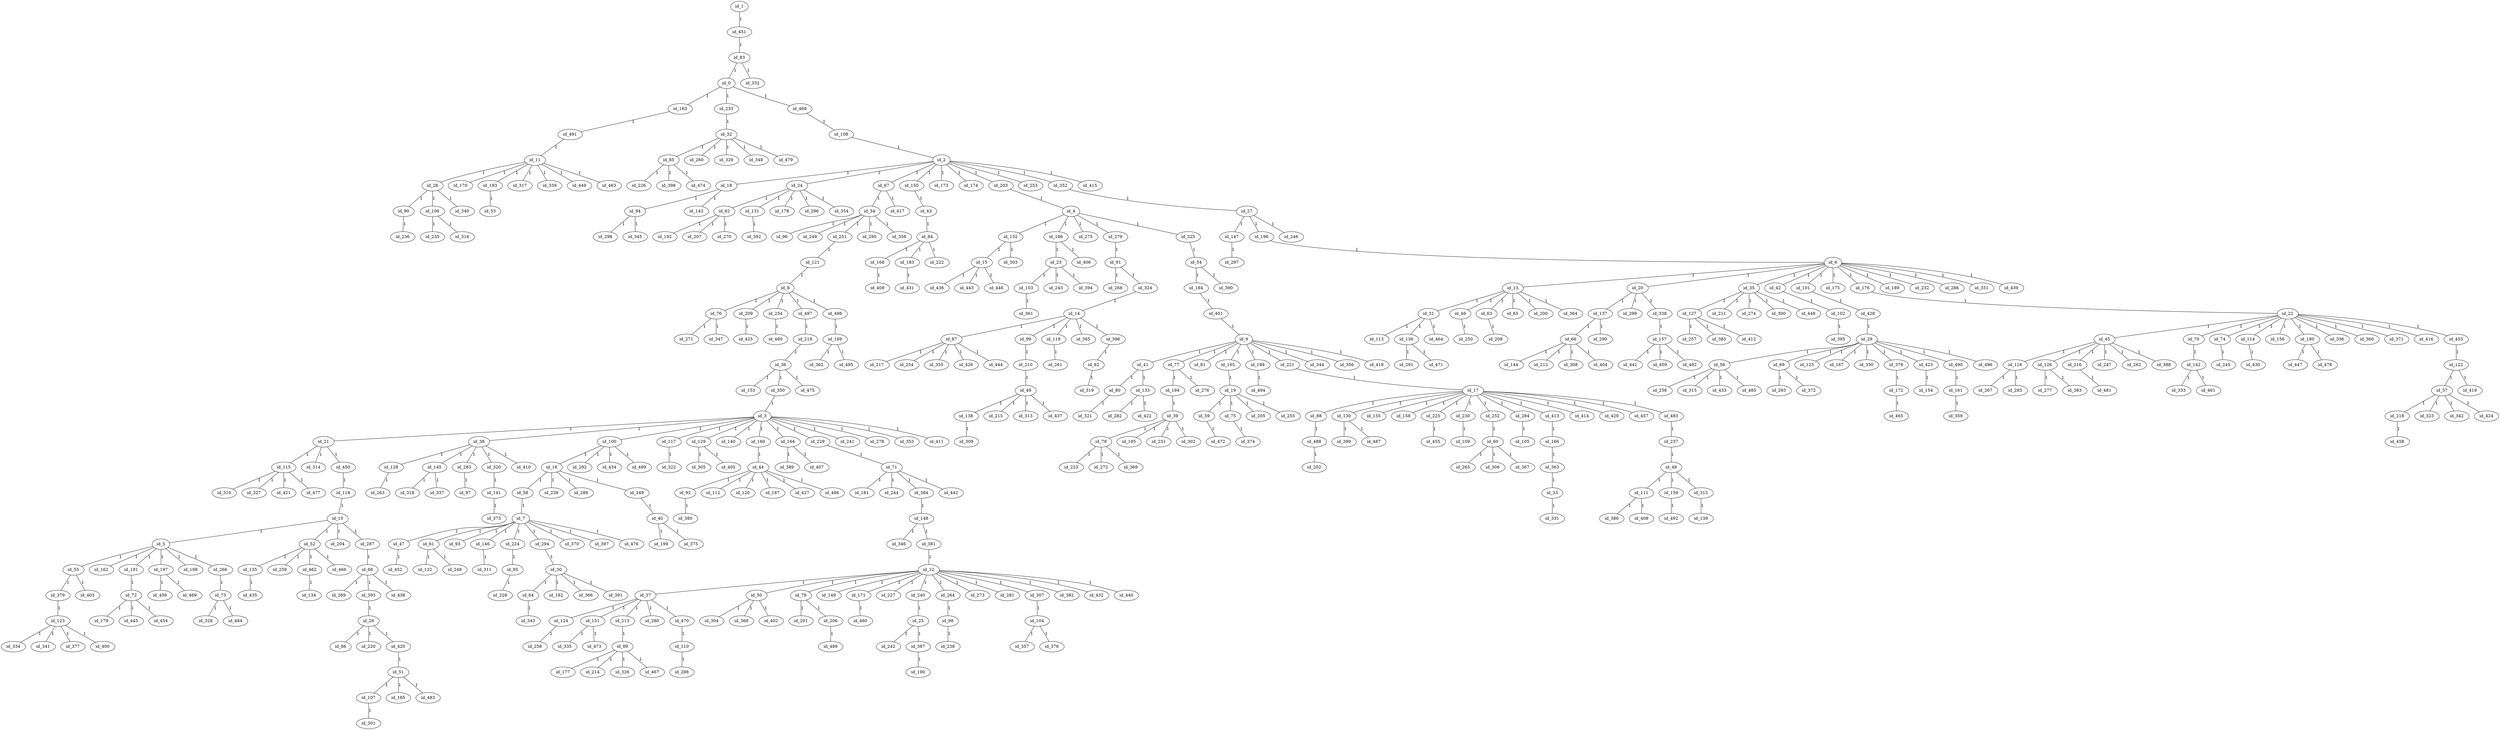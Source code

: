 graph GR{
id_0;
id_1;
id_2;
id_3;
id_4;
id_5;
id_6;
id_7;
id_8;
id_9;
id_10;
id_11;
id_12;
id_13;
id_14;
id_15;
id_16;
id_17;
id_18;
id_19;
id_20;
id_21;
id_22;
id_23;
id_24;
id_25;
id_26;
id_27;
id_28;
id_29;
id_30;
id_31;
id_32;
id_33;
id_34;
id_35;
id_36;
id_37;
id_38;
id_39;
id_40;
id_41;
id_42;
id_43;
id_44;
id_45;
id_46;
id_47;
id_48;
id_49;
id_50;
id_51;
id_52;
id_53;
id_54;
id_55;
id_56;
id_57;
id_58;
id_59;
id_60;
id_61;
id_62;
id_63;
id_64;
id_65;
id_66;
id_67;
id_68;
id_69;
id_70;
id_71;
id_72;
id_73;
id_74;
id_75;
id_76;
id_77;
id_78;
id_79;
id_80;
id_81;
id_82;
id_83;
id_84;
id_85;
id_86;
id_87;
id_88;
id_89;
id_90;
id_91;
id_92;
id_93;
id_94;
id_95;
id_96;
id_97;
id_98;
id_99;
id_100;
id_101;
id_102;
id_103;
id_104;
id_105;
id_106;
id_107;
id_108;
id_109;
id_110;
id_111;
id_112;
id_113;
id_114;
id_115;
id_116;
id_117;
id_118;
id_119;
id_120;
id_121;
id_122;
id_123;
id_124;
id_125;
id_126;
id_127;
id_128;
id_129;
id_130;
id_131;
id_132;
id_133;
id_134;
id_135;
id_136;
id_137;
id_138;
id_139;
id_140;
id_141;
id_142;
id_143;
id_144;
id_145;
id_146;
id_147;
id_148;
id_149;
id_150;
id_151;
id_152;
id_153;
id_154;
id_155;
id_156;
id_157;
id_158;
id_159;
id_160;
id_161;
id_162;
id_163;
id_164;
id_165;
id_166;
id_167;
id_168;
id_169;
id_170;
id_171;
id_172;
id_173;
id_174;
id_175;
id_176;
id_177;
id_178;
id_179;
id_180;
id_181;
id_182;
id_183;
id_184;
id_185;
id_186;
id_187;
id_188;
id_189;
id_190;
id_191;
id_192;
id_193;
id_194;
id_195;
id_196;
id_197;
id_198;
id_199;
id_200;
id_201;
id_202;
id_203;
id_204;
id_205;
id_206;
id_207;
id_208;
id_209;
id_210;
id_211;
id_212;
id_213;
id_214;
id_215;
id_216;
id_217;
id_218;
id_219;
id_220;
id_221;
id_222;
id_223;
id_224;
id_225;
id_226;
id_227;
id_228;
id_229;
id_230;
id_231;
id_232;
id_233;
id_234;
id_235;
id_236;
id_237;
id_238;
id_239;
id_240;
id_241;
id_242;
id_243;
id_244;
id_245;
id_246;
id_247;
id_248;
id_249;
id_250;
id_251;
id_252;
id_253;
id_254;
id_255;
id_256;
id_257;
id_258;
id_259;
id_260;
id_261;
id_262;
id_263;
id_264;
id_265;
id_266;
id_267;
id_268;
id_269;
id_270;
id_271;
id_272;
id_273;
id_274;
id_275;
id_276;
id_277;
id_278;
id_279;
id_280;
id_281;
id_282;
id_283;
id_284;
id_285;
id_286;
id_287;
id_288;
id_289;
id_290;
id_291;
id_292;
id_293;
id_294;
id_295;
id_296;
id_297;
id_298;
id_299;
id_300;
id_301;
id_302;
id_303;
id_304;
id_305;
id_306;
id_307;
id_308;
id_309;
id_310;
id_311;
id_312;
id_313;
id_314;
id_315;
id_316;
id_317;
id_318;
id_319;
id_320;
id_321;
id_322;
id_323;
id_324;
id_325;
id_326;
id_327;
id_328;
id_329;
id_330;
id_331;
id_332;
id_333;
id_334;
id_335;
id_336;
id_337;
id_338;
id_339;
id_340;
id_341;
id_342;
id_343;
id_344;
id_345;
id_346;
id_347;
id_348;
id_349;
id_350;
id_351;
id_352;
id_353;
id_354;
id_355;
id_356;
id_357;
id_358;
id_359;
id_360;
id_361;
id_362;
id_363;
id_364;
id_365;
id_366;
id_367;
id_368;
id_369;
id_370;
id_371;
id_372;
id_373;
id_374;
id_375;
id_376;
id_377;
id_378;
id_379;
id_380;
id_381;
id_382;
id_383;
id_384;
id_385;
id_386;
id_387;
id_388;
id_389;
id_390;
id_391;
id_392;
id_393;
id_394;
id_395;
id_396;
id_397;
id_398;
id_399;
id_400;
id_401;
id_402;
id_403;
id_404;
id_405;
id_406;
id_407;
id_408;
id_409;
id_410;
id_411;
id_412;
id_413;
id_414;
id_415;
id_416;
id_417;
id_418;
id_419;
id_420;
id_421;
id_422;
id_423;
id_424;
id_425;
id_426;
id_427;
id_428;
id_429;
id_430;
id_431;
id_432;
id_433;
id_434;
id_435;
id_436;
id_437;
id_438;
id_439;
id_440;
id_441;
id_442;
id_443;
id_444;
id_445;
id_446;
id_447;
id_448;
id_449;
id_450;
id_451;
id_452;
id_453;
id_454;
id_455;
id_456;
id_457;
id_458;
id_459;
id_460;
id_461;
id_462;
id_463;
id_464;
id_465;
id_466;
id_467;
id_468;
id_469;
id_470;
id_471;
id_472;
id_473;
id_474;
id_475;
id_476;
id_477;
id_478;
id_479;
id_480;
id_481;
id_482;
id_483;
id_484;
id_485;
id_486;
id_487;
id_488;
id_489;
id_490;
id_491;
id_492;
id_493;
id_494;
id_495;
id_496;
id_497;
id_498;
id_499;
id_1--id_451[label=1];
id_451--id_83[label=1];
id_83--id_332[label=1];
id_83--id_0[label=1];
id_0--id_468[label=1];
id_468--id_108[label=1];
id_108--id_2[label=1];
id_2--id_352[label=1];
id_352--id_27[label=1];
id_27--id_196[label=1];
id_196--id_6[label=1];
id_6--id_176[label=1];
id_176--id_22[label=1];
id_22--id_336[label=1];
id_22--id_45[label=1];
id_45--id_262[label=1];
id_45--id_216[label=1];
id_216--id_481[label=1];
id_45--id_126[label=1];
id_126--id_277[label=1];
id_126--id_383[label=1];
id_45--id_247[label=1];
id_45--id_116[label=1];
id_116--id_285[label=1];
id_116--id_267[label=1];
id_45--id_388[label=1];
id_22--id_70[label=1];
id_70--id_142[label=1];
id_142--id_461[label=1];
id_142--id_333[label=1];
id_22--id_453[label=1];
id_453--id_122[label=1];
id_122--id_57[label=1];
id_57--id_424[label=1];
id_57--id_323[label=1];
id_57--id_342[label=1];
id_57--id_218[label=1];
id_218--id_458[label=1];
id_122--id_419[label=1];
id_22--id_180[label=1];
id_180--id_447[label=1];
id_180--id_478[label=1];
id_22--id_360[label=1];
id_22--id_74[label=1];
id_74--id_245[label=1];
id_22--id_156[label=1];
id_22--id_371[label=1];
id_22--id_114[label=1];
id_114--id_430[label=1];
id_22--id_416[label=1];
id_6--id_20[label=1];
id_20--id_338[label=1];
id_338--id_157[label=1];
id_157--id_441[label=1];
id_157--id_482[label=1];
id_157--id_459[label=1];
id_20--id_137[label=1];
id_137--id_66[label=1];
id_66--id_212[label=1];
id_66--id_404[label=1];
id_66--id_144[label=1];
id_66--id_308[label=1];
id_137--id_290[label=1];
id_20--id_299[label=1];
id_6--id_439[label=1];
id_6--id_13[label=1];
id_13--id_31[label=1];
id_31--id_136[label=1];
id_136--id_471[label=1];
id_136--id_291[label=1];
id_31--id_464[label=1];
id_31--id_113[label=1];
id_13--id_46[label=1];
id_46--id_250[label=1];
id_13--id_63[label=1];
id_63--id_208[label=1];
id_13--id_364[label=1];
id_13--id_200[label=1];
id_13--id_65[label=1];
id_6--id_42[label=1];
id_42--id_102[label=1];
id_102--id_395[label=1];
id_6--id_101[label=1];
id_101--id_428[label=1];
id_428--id_29[label=1];
id_29--id_69[label=1];
id_69--id_372[label=1];
id_69--id_293[label=1];
id_29--id_378[label=1];
id_378--id_172[label=1];
id_172--id_465[label=1];
id_29--id_56[label=1];
id_56--id_433[label=1];
id_56--id_485[label=1];
id_56--id_315[label=1];
id_56--id_256[label=1];
id_29--id_125[label=1];
id_29--id_423[label=1];
id_423--id_154[label=1];
id_29--id_167[label=1];
id_29--id_490[label=1];
id_490--id_161[label=1];
id_161--id_359[label=1];
id_29--id_496[label=1];
id_29--id_330[label=1];
id_6--id_286[label=1];
id_6--id_189[label=1];
id_6--id_175[label=1];
id_6--id_35[label=1];
id_35--id_448[label=1];
id_35--id_127[label=1];
id_127--id_385[label=1];
id_127--id_257[label=1];
id_127--id_412[label=1];
id_35--id_274[label=1];
id_35--id_300[label=1];
id_35--id_211[label=1];
id_6--id_232[label=1];
id_6--id_351[label=1];
id_27--id_147[label=1];
id_147--id_297[label=1];
id_27--id_246[label=1];
id_2--id_18[label=1];
id_18--id_143[label=1];
id_18--id_94[label=1];
id_94--id_345[label=1];
id_94--id_298[label=1];
id_2--id_67[label=1];
id_67--id_34[label=1];
id_34--id_251[label=1];
id_251--id_121[label=1];
id_121--id_8[label=1];
id_8--id_498[label=1];
id_498--id_169[label=1];
id_169--id_495[label=1];
id_169--id_362[label=1];
id_8--id_497[label=1];
id_497--id_219[label=1];
id_219--id_36[label=1];
id_36--id_350[label=1];
id_350--id_3[label=1];
id_3--id_100[label=1];
id_100--id_292[label=1];
id_100--id_16[label=1];
id_16--id_58[label=1];
id_58--id_7[label=1];
id_7--id_397[label=1];
id_7--id_61[label=1];
id_61--id_248[label=1];
id_61--id_132[label=1];
id_7--id_224[label=1];
id_224--id_95[label=1];
id_95--id_228[label=1];
id_7--id_93[label=1];
id_7--id_294[label=1];
id_294--id_30[label=1];
id_30--id_391[label=1];
id_30--id_366[label=1];
id_30--id_182[label=1];
id_30--id_64[label=1];
id_64--id_343[label=1];
id_7--id_476[label=1];
id_7--id_146[label=1];
id_146--id_311[label=1];
id_7--id_370[label=1];
id_7--id_47[label=1];
id_47--id_452[label=1];
id_16--id_239[label=1];
id_16--id_349[label=1];
id_349--id_40[label=1];
id_40--id_199[label=1];
id_40--id_375[label=1];
id_16--id_289[label=1];
id_100--id_434[label=1];
id_100--id_499[label=1];
id_3--id_241[label=1];
id_3--id_229[label=1];
id_229--id_71[label=1];
id_71--id_384[label=1];
id_384--id_148[label=1];
id_148--id_381[label=1];
id_381--id_12[label=1];
id_12--id_78[label=1];
id_78--id_206[label=1];
id_206--id_489[label=1];
id_78--id_201[label=1];
id_12--id_50[label=1];
id_50--id_368[label=1];
id_50--id_402[label=1];
id_50--id_304[label=1];
id_12--id_171[label=1];
id_171--id_460[label=1];
id_12--id_440[label=1];
id_12--id_264[label=1];
id_264--id_98[label=1];
id_98--id_238[label=1];
id_12--id_307[label=1];
id_307--id_104[label=1];
id_104--id_376[label=1];
id_104--id_357[label=1];
id_12--id_432[label=1];
id_12--id_240[label=1];
id_240--id_25[label=1];
id_25--id_242[label=1];
id_25--id_387[label=1];
id_387--id_190[label=1];
id_12--id_382[label=1];
id_12--id_149[label=1];
id_12--id_227[label=1];
id_12--id_281[label=1];
id_12--id_37[label=1];
id_37--id_124[label=1];
id_124--id_258[label=1];
id_37--id_280[label=1];
id_37--id_213[label=1];
id_213--id_89[label=1];
id_89--id_467[label=1];
id_89--id_177[label=1];
id_89--id_326[label=1];
id_89--id_214[label=1];
id_37--id_470[label=1];
id_470--id_110[label=1];
id_110--id_288[label=1];
id_37--id_151[label=1];
id_151--id_335[label=1];
id_151--id_473[label=1];
id_12--id_273[label=1];
id_148--id_346[label=1];
id_71--id_244[label=1];
id_71--id_181[label=1];
id_71--id_442[label=1];
id_3--id_21[label=1];
id_21--id_115[label=1];
id_115--id_477[label=1];
id_115--id_421[label=1];
id_115--id_310[label=1];
id_115--id_327[label=1];
id_21--id_314[label=1];
id_21--id_450[label=1];
id_450--id_118[label=1];
id_118--id_10[label=1];
id_10--id_204[label=1];
id_10--id_5[label=1];
id_5--id_198[label=1];
id_5--id_55[label=1];
id_55--id_379[label=1];
id_379--id_123[label=1];
id_123--id_400[label=1];
id_123--id_377[label=1];
id_123--id_334[label=1];
id_123--id_341[label=1];
id_55--id_403[label=1];
id_5--id_162[label=1];
id_5--id_197[label=1];
id_197--id_456[label=1];
id_197--id_469[label=1];
id_5--id_191[label=1];
id_191--id_72[label=1];
id_72--id_445[label=1];
id_72--id_179[label=1];
id_72--id_454[label=1];
id_5--id_266[label=1];
id_266--id_73[label=1];
id_73--id_328[label=1];
id_73--id_484[label=1];
id_10--id_52[label=1];
id_52--id_462[label=1];
id_462--id_134[label=1];
id_52--id_466[label=1];
id_52--id_135[label=1];
id_135--id_435[label=1];
id_52--id_259[label=1];
id_10--id_287[label=1];
id_287--id_68[label=1];
id_68--id_438[label=1];
id_68--id_393[label=1];
id_393--id_26[label=1];
id_26--id_86[label=1];
id_26--id_420[label=1];
id_420--id_51[label=1];
id_51--id_493[label=1];
id_51--id_185[label=1];
id_51--id_107[label=1];
id_107--id_301[label=1];
id_26--id_220[label=1];
id_68--id_269[label=1];
id_3--id_140[label=1];
id_3--id_160[label=1];
id_160--id_44[label=1];
id_44--id_112[label=1];
id_44--id_92[label=1];
id_92--id_380[label=1];
id_44--id_187[label=1];
id_44--id_120[label=1];
id_44--id_486[label=1];
id_44--id_427[label=1];
id_3--id_129[label=1];
id_129--id_305[label=1];
id_129--id_405[label=1];
id_3--id_353[label=1];
id_3--id_164[label=1];
id_164--id_407[label=1];
id_164--id_389[label=1];
id_3--id_411[label=1];
id_3--id_117[label=1];
id_117--id_322[label=1];
id_3--id_38[label=1];
id_38--id_410[label=1];
id_38--id_145[label=1];
id_145--id_318[label=1];
id_145--id_337[label=1];
id_38--id_283[label=1];
id_283--id_97[label=1];
id_38--id_320[label=1];
id_320--id_141[label=1];
id_141--id_373[label=1];
id_38--id_128[label=1];
id_128--id_263[label=1];
id_3--id_278[label=1];
id_36--id_153[label=1];
id_36--id_475[label=1];
id_8--id_76[label=1];
id_76--id_347[label=1];
id_76--id_271[label=1];
id_8--id_234[label=1];
id_234--id_480[label=1];
id_8--id_209[label=1];
id_209--id_425[label=1];
id_34--id_295[label=1];
id_34--id_249[label=1];
id_34--id_358[label=1];
id_34--id_96[label=1];
id_67--id_417[label=1];
id_2--id_173[label=1];
id_2--id_150[label=1];
id_150--id_43[label=1];
id_43--id_84[label=1];
id_84--id_168[label=1];
id_168--id_409[label=1];
id_84--id_183[label=1];
id_183--id_431[label=1];
id_84--id_222[label=1];
id_2--id_415[label=1];
id_2--id_253[label=1];
id_2--id_24[label=1];
id_24--id_296[label=1];
id_24--id_354[label=1];
id_24--id_131[label=1];
id_131--id_392[label=1];
id_24--id_178[label=1];
id_24--id_62[label=1];
id_62--id_207[label=1];
id_62--id_192[label=1];
id_62--id_270[label=1];
id_2--id_203[label=1];
id_203--id_4[label=1];
id_4--id_325[label=1];
id_325--id_54[label=1];
id_54--id_390[label=1];
id_54--id_184[label=1];
id_184--id_401[label=1];
id_401--id_9[label=1];
id_9--id_165[label=1];
id_165--id_19[label=1];
id_19--id_59[label=1];
id_59--id_472[label=1];
id_19--id_255[label=1];
id_19--id_205[label=1];
id_19--id_75[label=1];
id_75--id_374[label=1];
id_9--id_221[label=1];
id_221--id_17[label=1];
id_17--id_483[label=1];
id_483--id_237[label=1];
id_237--id_48[label=1];
id_48--id_159[label=1];
id_159--id_492[label=1];
id_48--id_312[label=1];
id_312--id_139[label=1];
id_48--id_111[label=1];
id_111--id_408[label=1];
id_111--id_386[label=1];
id_17--id_130[label=1];
id_130--id_487[label=1];
id_130--id_399[label=1];
id_17--id_230[label=1];
id_230--id_109[label=1];
id_17--id_413[label=1];
id_413--id_166[label=1];
id_166--id_363[label=1];
id_363--id_33[label=1];
id_33--id_331[label=1];
id_17--id_252[label=1];
id_252--id_60[label=1];
id_60--id_306[label=1];
id_60--id_367[label=1];
id_60--id_265[label=1];
id_17--id_284[label=1];
id_284--id_105[label=1];
id_17--id_457[label=1];
id_17--id_429[label=1];
id_17--id_414[label=1];
id_17--id_88[label=1];
id_88--id_488[label=1];
id_488--id_202[label=1];
id_17--id_225[label=1];
id_225--id_455[label=1];
id_17--id_155[label=1];
id_17--id_158[label=1];
id_9--id_77[label=1];
id_77--id_276[label=1];
id_77--id_194[label=1];
id_194--id_39[label=1];
id_39--id_195[label=1];
id_39--id_231[label=1];
id_39--id_79[label=1];
id_79--id_223[label=1];
id_79--id_272[label=1];
id_79--id_369[label=1];
id_39--id_302[label=1];
id_9--id_356[label=1];
id_9--id_418[label=1];
id_9--id_188[label=1];
id_188--id_494[label=1];
id_9--id_81[label=1];
id_9--id_344[label=1];
id_9--id_41[label=1];
id_41--id_80[label=1];
id_80--id_321[label=1];
id_41--id_133[label=1];
id_133--id_422[label=1];
id_133--id_282[label=1];
id_4--id_275[label=1];
id_4--id_279[label=1];
id_279--id_91[label=1];
id_91--id_324[label=1];
id_324--id_14[label=1];
id_14--id_99[label=1];
id_99--id_210[label=1];
id_210--id_49[label=1];
id_49--id_437[label=1];
id_49--id_313[label=1];
id_49--id_138[label=1];
id_138--id_309[label=1];
id_49--id_215[label=1];
id_14--id_396[label=1];
id_396--id_82[label=1];
id_82--id_319[label=1];
id_14--id_87[label=1];
id_87--id_444[label=1];
id_87--id_426[label=1];
id_87--id_217[label=1];
id_87--id_355[label=1];
id_87--id_254[label=1];
id_14--id_119[label=1];
id_119--id_261[label=1];
id_14--id_365[label=1];
id_91--id_268[label=1];
id_4--id_152[label=1];
id_152--id_15[label=1];
id_15--id_436[label=1];
id_15--id_443[label=1];
id_15--id_446[label=1];
id_152--id_303[label=1];
id_4--id_186[label=1];
id_186--id_406[label=1];
id_186--id_23[label=1];
id_23--id_103[label=1];
id_103--id_361[label=1];
id_23--id_243[label=1];
id_23--id_394[label=1];
id_2--id_174[label=1];
id_0--id_163[label=1];
id_163--id_491[label=1];
id_491--id_11[label=1];
id_11--id_193[label=1];
id_193--id_53[label=1];
id_11--id_463[label=1];
id_11--id_317[label=1];
id_11--id_449[label=1];
id_11--id_339[label=1];
id_11--id_28[label=1];
id_28--id_106[label=1];
id_106--id_316[label=1];
id_106--id_235[label=1];
id_28--id_90[label=1];
id_90--id_236[label=1];
id_28--id_340[label=1];
id_11--id_170[label=1];
id_0--id_233[label=1];
id_233--id_32[label=1];
id_32--id_260[label=1];
id_32--id_348[label=1];
id_32--id_329[label=1];
id_32--id_479[label=1];
id_32--id_85[label=1];
id_85--id_226[label=1];
id_85--id_398[label=1];
id_85--id_474[label=1];
}